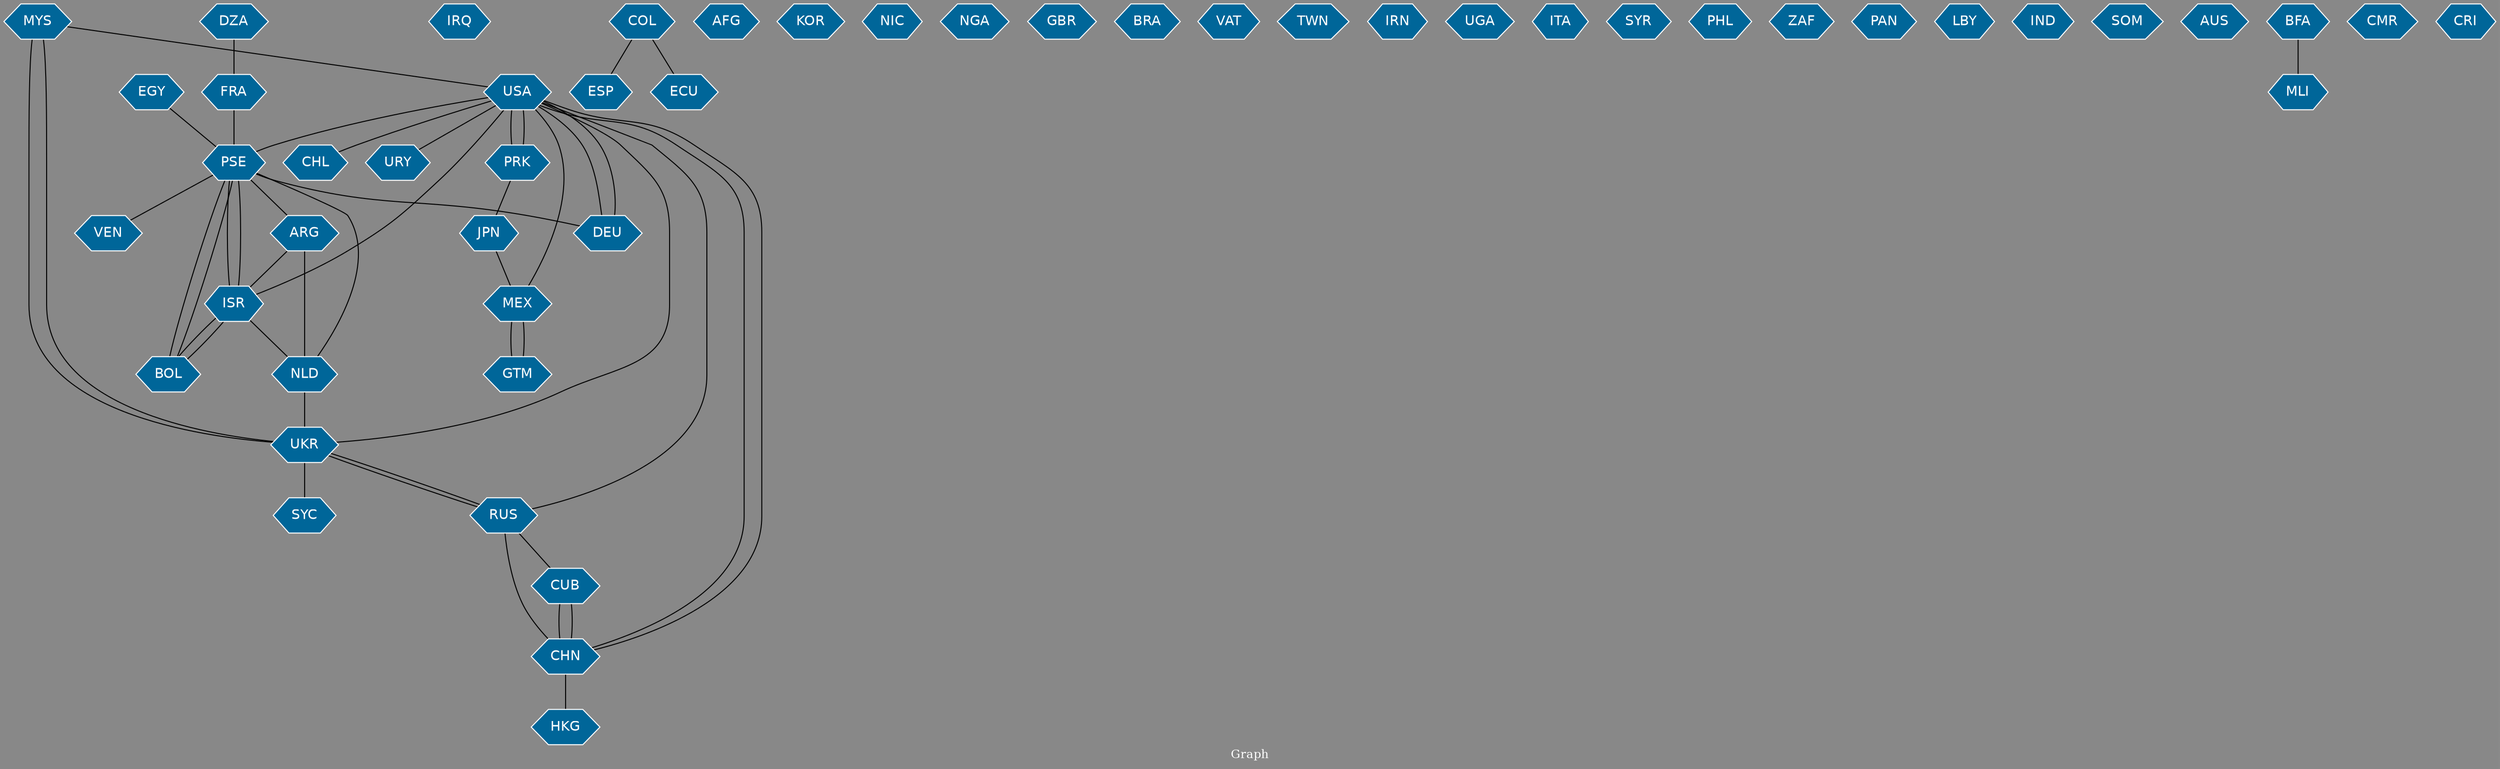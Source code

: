 // Countries together in item graph
graph {
	graph [bgcolor="#888888" fontcolor=white fontsize=12 label="Graph" outputorder=edgesfirst overlap=prism]
	node [color=white fillcolor="#006699" fontcolor=white fontname=Helvetica shape=hexagon style=filled]
	edge [arrowhead=open color=black fontcolor=white fontname=Courier fontsize=12]
		MYS [label=MYS]
		USA [label=USA]
		IRQ [label=IRQ]
		FRA [label=FRA]
		PSE [label=PSE]
		ISR [label=ISR]
		ARG [label=ARG]
		ESP [label=ESP]
		COL [label=COL]
		MEX [label=MEX]
		CHL [label=CHL]
		ECU [label=ECU]
		AFG [label=AFG]
		GTM [label=GTM]
		UKR [label=UKR]
		KOR [label=KOR]
		RUS [label=RUS]
		NIC [label=NIC]
		NLD [label=NLD]
		NGA [label=NGA]
		GBR [label=GBR]
		BRA [label=BRA]
		VAT [label=VAT]
		PRK [label=PRK]
		TWN [label=TWN]
		IRN [label=IRN]
		UGA [label=UGA]
		ITA [label=ITA]
		BOL [label=BOL]
		CHN [label=CHN]
		SYR [label=SYR]
		HKG [label=HKG]
		VEN [label=VEN]
		SYC [label=SYC]
		PHL [label=PHL]
		ZAF [label=ZAF]
		PAN [label=PAN]
		DEU [label=DEU]
		URY [label=URY]
		CUB [label=CUB]
		LBY [label=LBY]
		IND [label=IND]
		SOM [label=SOM]
		AUS [label=AUS]
		MLI [label=MLI]
		JPN [label=JPN]
		CMR [label=CMR]
		CRI [label=CRI]
		DZA [label=DZA]
		BFA [label=BFA]
		EGY [label=EGY]
			CUB -- CHN [weight=1]
			USA -- ISR [weight=2]
			COL -- ESP [weight=1]
			PSE -- VEN [weight=1]
			ISR -- PSE [weight=13]
			UKR -- RUS [weight=2]
			DZA -- FRA [weight=1]
			CHN -- USA [weight=1]
			EGY -- PSE [weight=1]
			USA -- CHL [weight=1]
			MYS -- USA [weight=4]
			BOL -- ISR [weight=1]
			MEX -- GTM [weight=1]
			NLD -- UKR [weight=2]
			COL -- ECU [weight=1]
			MEX -- USA [weight=1]
			USA -- DEU [weight=1]
			ISR -- BOL [weight=1]
			ISR -- NLD [weight=1]
			RUS -- USA [weight=4]
			ARG -- ISR [weight=1]
			UKR -- USA [weight=1]
			RUS -- UKR [weight=4]
			GTM -- MEX [weight=3]
			PSE -- ISR [weight=21]
			FRA -- PSE [weight=2]
			BOL -- PSE [weight=2]
			JPN -- MEX [weight=1]
			USA -- PSE [weight=1]
			UKR -- SYC [weight=1]
			USA -- CHN [weight=1]
			DEU -- USA [weight=1]
			PSE -- DEU [weight=1]
			BFA -- MLI [weight=1]
			PSE -- ARG [weight=1]
			USA -- URY [weight=1]
			PSE -- BOL [weight=2]
			MYS -- UKR [weight=2]
			PSE -- NLD [weight=1]
			PRK -- JPN [weight=1]
			PRK -- USA [weight=1]
			ARG -- NLD [weight=1]
			RUS -- CHN [weight=1]
			CHN -- CUB [weight=1]
			RUS -- CUB [weight=2]
			UKR -- MYS [weight=5]
			CHN -- HKG [weight=1]
			USA -- PRK [weight=1]
}
